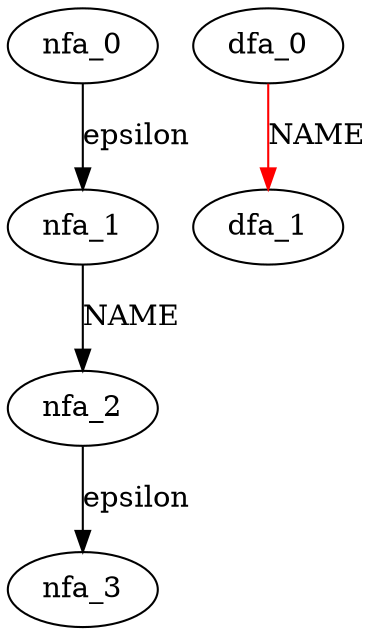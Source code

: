 digraph vfpdef {
 subgraph vfpdef_nfa {
  nfa_0->nfa_1[label=epsilon]
  nfa_1->nfa_2[label=NAME]
  nfa_2->nfa_3[label=epsilon]
  }
 subgraph vfpdef_dfa {
  dfa_0->dfa_1[label=NAME,color=red]
  }
}
